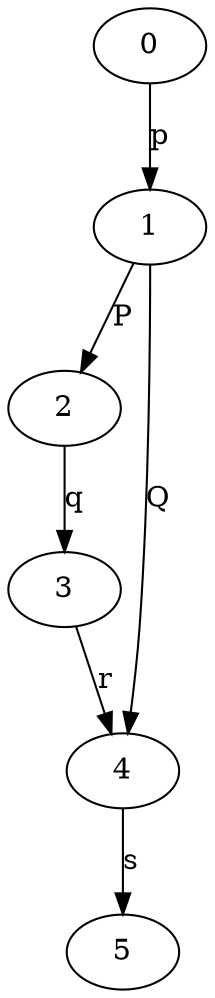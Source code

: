 digraph {
		0 -> 1[label="p"];
		1 -> 2[label="P"];
		1 -> 4[label="Q"];
		2 -> 3[label="q"];
		3 -> 4[label="r"];
		4 -> 5[label="s"];
	}
	

